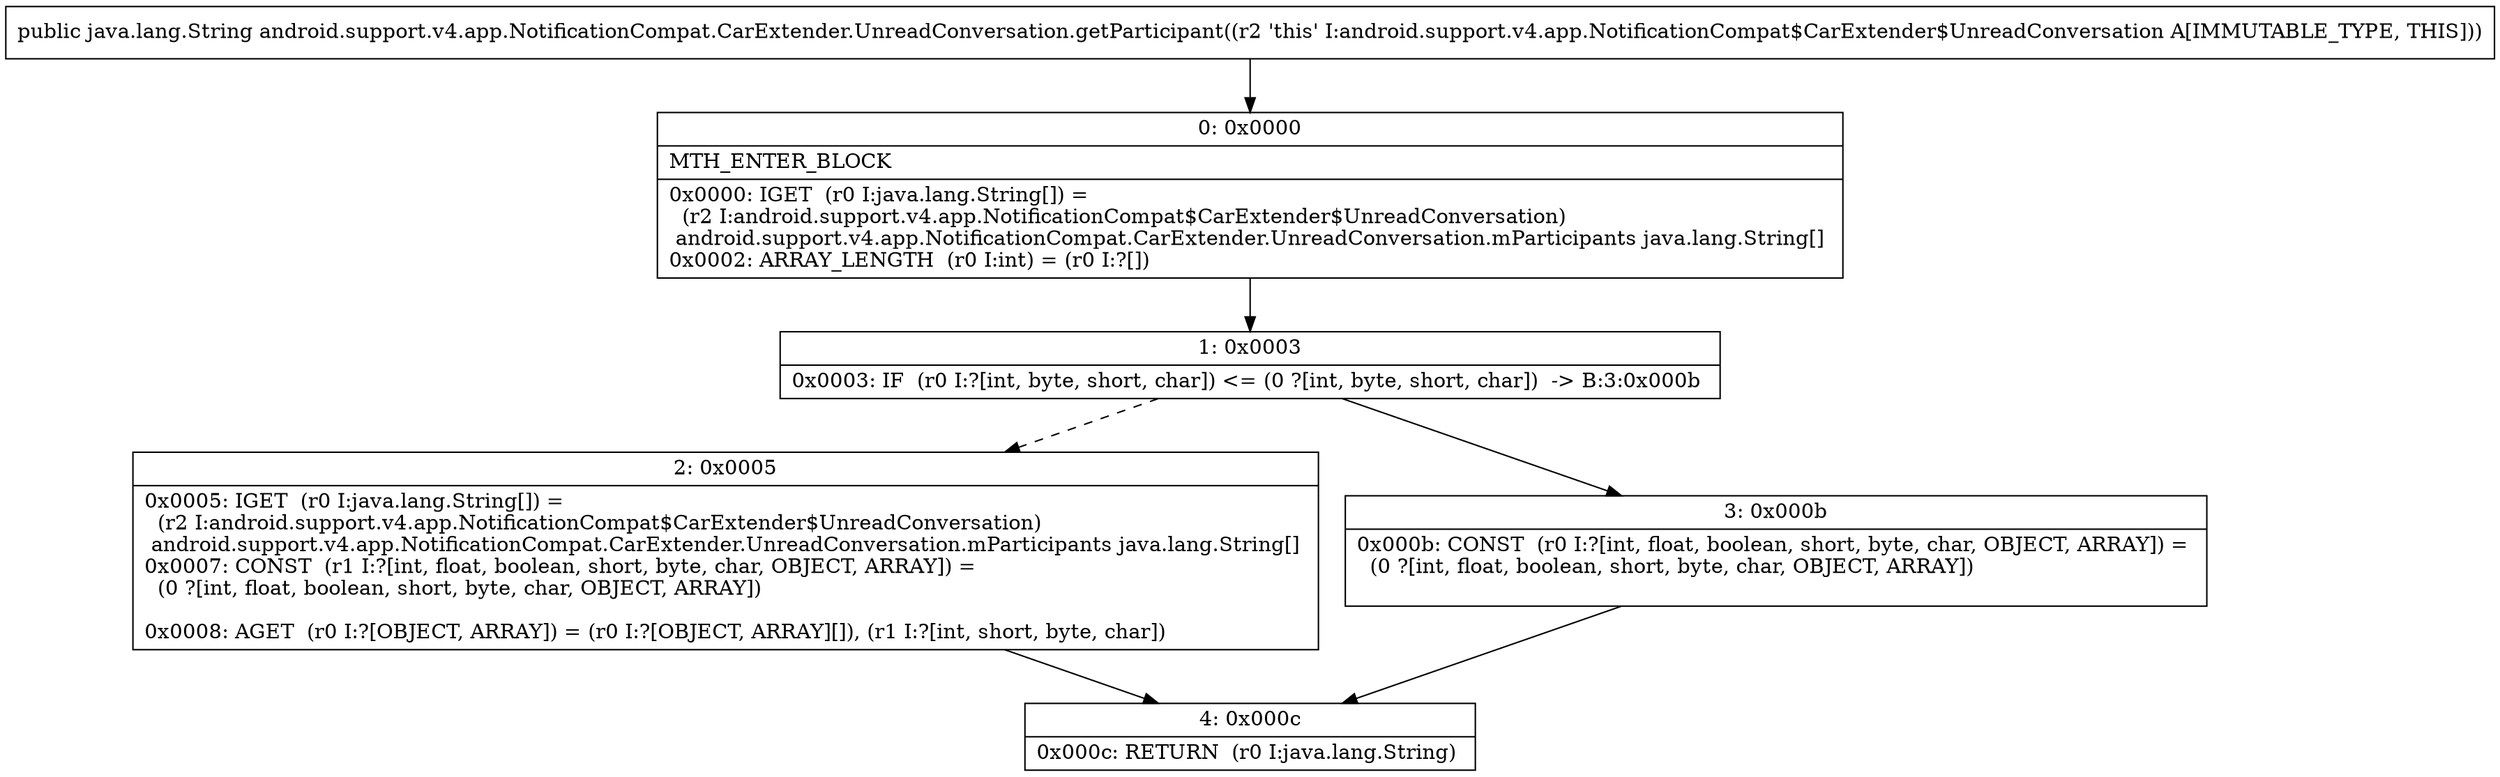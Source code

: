 digraph "CFG forandroid.support.v4.app.NotificationCompat.CarExtender.UnreadConversation.getParticipant()Ljava\/lang\/String;" {
Node_0 [shape=record,label="{0\:\ 0x0000|MTH_ENTER_BLOCK\l|0x0000: IGET  (r0 I:java.lang.String[]) = \l  (r2 I:android.support.v4.app.NotificationCompat$CarExtender$UnreadConversation)\l android.support.v4.app.NotificationCompat.CarExtender.UnreadConversation.mParticipants java.lang.String[] \l0x0002: ARRAY_LENGTH  (r0 I:int) = (r0 I:?[]) \l}"];
Node_1 [shape=record,label="{1\:\ 0x0003|0x0003: IF  (r0 I:?[int, byte, short, char]) \<= (0 ?[int, byte, short, char])  \-\> B:3:0x000b \l}"];
Node_2 [shape=record,label="{2\:\ 0x0005|0x0005: IGET  (r0 I:java.lang.String[]) = \l  (r2 I:android.support.v4.app.NotificationCompat$CarExtender$UnreadConversation)\l android.support.v4.app.NotificationCompat.CarExtender.UnreadConversation.mParticipants java.lang.String[] \l0x0007: CONST  (r1 I:?[int, float, boolean, short, byte, char, OBJECT, ARRAY]) = \l  (0 ?[int, float, boolean, short, byte, char, OBJECT, ARRAY])\l \l0x0008: AGET  (r0 I:?[OBJECT, ARRAY]) = (r0 I:?[OBJECT, ARRAY][]), (r1 I:?[int, short, byte, char]) \l}"];
Node_3 [shape=record,label="{3\:\ 0x000b|0x000b: CONST  (r0 I:?[int, float, boolean, short, byte, char, OBJECT, ARRAY]) = \l  (0 ?[int, float, boolean, short, byte, char, OBJECT, ARRAY])\l \l}"];
Node_4 [shape=record,label="{4\:\ 0x000c|0x000c: RETURN  (r0 I:java.lang.String) \l}"];
MethodNode[shape=record,label="{public java.lang.String android.support.v4.app.NotificationCompat.CarExtender.UnreadConversation.getParticipant((r2 'this' I:android.support.v4.app.NotificationCompat$CarExtender$UnreadConversation A[IMMUTABLE_TYPE, THIS])) }"];
MethodNode -> Node_0;
Node_0 -> Node_1;
Node_1 -> Node_2[style=dashed];
Node_1 -> Node_3;
Node_2 -> Node_4;
Node_3 -> Node_4;
}

